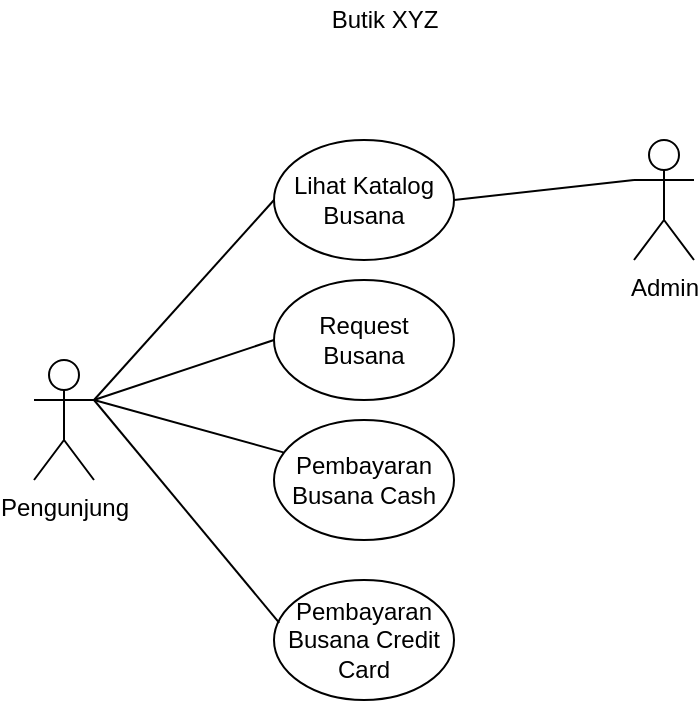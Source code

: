 <mxfile version="14.5.3" type="github">
  <diagram id="1eoB1hNvxkuKlXL9fmI6" name="Page-1">
    <mxGraphModel dx="678" dy="410" grid="1" gridSize="10" guides="1" tooltips="1" connect="1" arrows="1" fold="1" page="1" pageScale="1" pageWidth="850" pageHeight="1100" math="0" shadow="0">
      <root>
        <mxCell id="0" />
        <mxCell id="1" parent="0" />
        <mxCell id="PDLhNHt4XvOQf211IVR7-1" value="Pengunjung" style="shape=umlActor;verticalLabelPosition=bottom;verticalAlign=top;html=1;outlineConnect=0;" parent="1" vertex="1">
          <mxGeometry x="100" y="220" width="30" height="60" as="geometry" />
        </mxCell>
        <mxCell id="PDLhNHt4XvOQf211IVR7-2" value="Lihat Katalog Busana" style="ellipse;whiteSpace=wrap;html=1;" parent="1" vertex="1">
          <mxGeometry x="220" y="110" width="90" height="60" as="geometry" />
        </mxCell>
        <mxCell id="PDLhNHt4XvOQf211IVR7-4" value="Request Busana" style="ellipse;whiteSpace=wrap;html=1;" parent="1" vertex="1">
          <mxGeometry x="220" y="180" width="90" height="60" as="geometry" />
        </mxCell>
        <mxCell id="PDLhNHt4XvOQf211IVR7-5" value="Pembayaran&lt;br&gt;Busana Cash" style="ellipse;whiteSpace=wrap;html=1;" parent="1" vertex="1">
          <mxGeometry x="220" y="250" width="90" height="60" as="geometry" />
        </mxCell>
        <mxCell id="PDLhNHt4XvOQf211IVR7-6" value="Admin" style="shape=umlActor;verticalLabelPosition=bottom;verticalAlign=top;html=1;outlineConnect=0;" parent="1" vertex="1">
          <mxGeometry x="400" y="110" width="30" height="60" as="geometry" />
        </mxCell>
        <mxCell id="PDLhNHt4XvOQf211IVR7-7" value="" style="endArrow=none;html=1;exitX=1;exitY=0.333;exitDx=0;exitDy=0;exitPerimeter=0;entryX=0;entryY=0.5;entryDx=0;entryDy=0;" parent="1" source="PDLhNHt4XvOQf211IVR7-1" target="PDLhNHt4XvOQf211IVR7-2" edge="1">
          <mxGeometry width="50" height="50" relative="1" as="geometry">
            <mxPoint x="400" y="320" as="sourcePoint" />
            <mxPoint x="450" y="270" as="targetPoint" />
          </mxGeometry>
        </mxCell>
        <mxCell id="PDLhNHt4XvOQf211IVR7-8" value="" style="endArrow=none;html=1;entryX=0;entryY=0.5;entryDx=0;entryDy=0;" parent="1" target="PDLhNHt4XvOQf211IVR7-4" edge="1">
          <mxGeometry width="50" height="50" relative="1" as="geometry">
            <mxPoint x="130" y="240" as="sourcePoint" />
            <mxPoint x="230" y="160" as="targetPoint" />
          </mxGeometry>
        </mxCell>
        <mxCell id="PDLhNHt4XvOQf211IVR7-9" value="" style="endArrow=none;html=1;entryX=0;entryY=0.5;entryDx=0;entryDy=0;exitX=1;exitY=0.5;exitDx=0;exitDy=0;" parent="1" source="PDLhNHt4XvOQf211IVR7-2" edge="1">
          <mxGeometry width="50" height="50" relative="1" as="geometry">
            <mxPoint x="310" y="130" as="sourcePoint" />
            <mxPoint x="400" y="130" as="targetPoint" />
          </mxGeometry>
        </mxCell>
        <mxCell id="PDLhNHt4XvOQf211IVR7-10" value="Butik XYZ" style="text;html=1;align=center;verticalAlign=middle;resizable=0;points=[];autosize=1;" parent="1" vertex="1">
          <mxGeometry x="240" y="40" width="70" height="20" as="geometry" />
        </mxCell>
        <mxCell id="cOoWoNH7ZJW4w9Z6OVSq-3" value="" style="endArrow=none;html=1;exitX=0.052;exitY=0.27;exitDx=0;exitDy=0;exitPerimeter=0;" edge="1" parent="1" source="PDLhNHt4XvOQf211IVR7-5">
          <mxGeometry width="50" height="50" relative="1" as="geometry">
            <mxPoint x="230" y="280" as="sourcePoint" />
            <mxPoint x="130" y="240" as="targetPoint" />
          </mxGeometry>
        </mxCell>
        <mxCell id="cOoWoNH7ZJW4w9Z6OVSq-4" value="Pembayaran&lt;br&gt;Busana Credit Card" style="ellipse;whiteSpace=wrap;html=1;" vertex="1" parent="1">
          <mxGeometry x="220" y="330" width="90" height="60" as="geometry" />
        </mxCell>
        <mxCell id="cOoWoNH7ZJW4w9Z6OVSq-5" value="" style="endArrow=none;html=1;exitX=0.029;exitY=0.357;exitDx=0;exitDy=0;exitPerimeter=0;" edge="1" parent="1" source="cOoWoNH7ZJW4w9Z6OVSq-4">
          <mxGeometry width="50" height="50" relative="1" as="geometry">
            <mxPoint x="280" y="290" as="sourcePoint" />
            <mxPoint x="130" y="240" as="targetPoint" />
          </mxGeometry>
        </mxCell>
      </root>
    </mxGraphModel>
  </diagram>
</mxfile>
